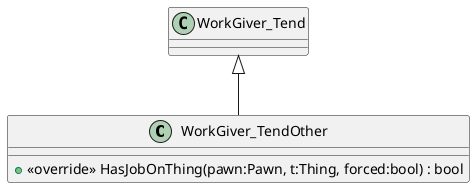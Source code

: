 @startuml
class WorkGiver_TendOther {
    + <<override>> HasJobOnThing(pawn:Pawn, t:Thing, forced:bool) : bool
}
WorkGiver_Tend <|-- WorkGiver_TendOther
@enduml
